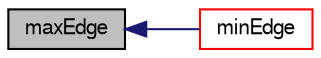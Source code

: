 digraph "maxEdge"
{
  bgcolor="transparent";
  edge [fontname="FreeSans",fontsize="10",labelfontname="FreeSans",labelfontsize="10"];
  node [fontname="FreeSans",fontsize="10",shape=record];
  rankdir="LR";
  Node2046 [label="maxEdge",height=0.2,width=0.4,color="black", fillcolor="grey75", style="filled", fontcolor="black"];
  Node2046 -> Node2047 [dir="back",color="midnightblue",fontsize="10",style="solid",fontname="FreeSans"];
  Node2047 [label="minEdge",height=0.2,width=0.4,color="red",URL="$a25538.html#ac365a22b30a404441ffa961fefac8348",tooltip="Returns element in edgeIndices with minimum length. "];
}
